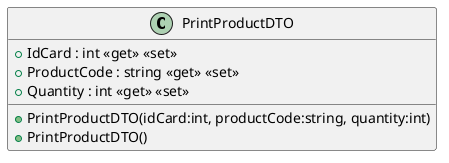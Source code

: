 @startuml
class PrintProductDTO {
    + IdCard : int <<get>> <<set>>
    + ProductCode : string <<get>> <<set>>
    + Quantity : int <<get>> <<set>>
    + PrintProductDTO(idCard:int, productCode:string, quantity:int)
    + PrintProductDTO()
}
@enduml

